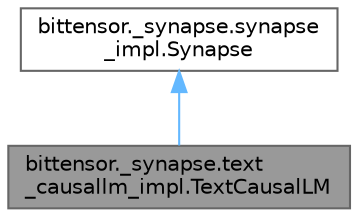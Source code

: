 digraph "bittensor._synapse.text_causallm_impl.TextCausalLM"
{
 // LATEX_PDF_SIZE
  bgcolor="transparent";
  edge [fontname=Helvetica,fontsize=10,labelfontname=Helvetica,labelfontsize=10];
  node [fontname=Helvetica,fontsize=10,shape=box,height=0.2,width=0.4];
  Node1 [label="bittensor._synapse.text\l_causallm_impl.TextCausalLM",height=0.2,width=0.4,color="gray40", fillcolor="grey60", style="filled", fontcolor="black",tooltip=" "];
  Node2 -> Node1 [dir="back",color="steelblue1",style="solid"];
  Node2 [label="bittensor._synapse.synapse\l_impl.Synapse",height=0.2,width=0.4,color="gray40", fillcolor="white", style="filled",URL="$classbittensor_1_1__synapse_1_1synapse__impl_1_1_synapse.html",tooltip=" "];
}
